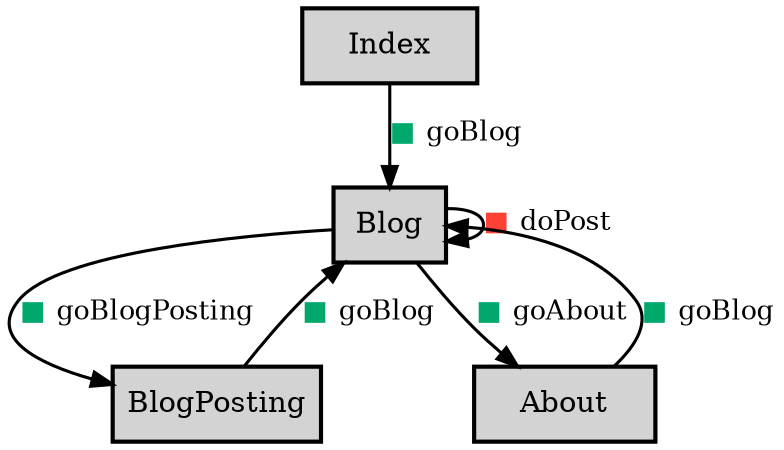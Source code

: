 digraph application_state_diagram {
  graph [
    labelloc="t";
    fontname="Helvetica"
  ];
  node [shape = box, style = "bold,filled" fillcolor="lightgray", margin="0.3,0.1"];

    Blog [margin=0.1, label="Blog", shape=box, URL="#Blog" target="_parent"]
    BlogPosting [margin=0.1, label="BlogPosting", shape=box, URL="#BlogPosting" target="_parent"]

    About -> Blog [label=<<table border="0" cellborder="0" cellspacing="0" cellpadding="0"><tr><td valign="middle" href="#goBlog" tooltip="to blog (safe)"><font color="#00A86B">■</font> goBlog</td></tr></table>> URL="#goBlog" target="_parent" fontsize=13 class="goBlog" penwidth=1.5];
    Blog -> About [label=<<table border="0" cellborder="0" cellspacing="0" cellpadding="0"><tr><td valign="middle" href="#goAbout" tooltip="to about (safe)"><font color="#00A86B">■</font> goAbout</td></tr></table>> URL="#goAbout" target="_parent" fontsize=13 class="goAbout" penwidth=1.5];
    Blog -> Blog [label=<<table border="0" cellborder="0" cellspacing="0" cellpadding="0"><tr><td valign="middle" href="#doPost" tooltip="post article (unsafe)"><font color="#FF4136">■</font> doPost</td></tr></table>> URL="#doPost" target="_parent" fontsize=13 class="doPost" penwidth=1.5];
    Blog -> BlogPosting [label=<<table border="0" cellborder="0" cellspacing="0" cellpadding="0"><tr><td valign="middle" href="#goBlogPosting" tooltip="to blog posting (safe)"><font color="#00A86B">■</font> goBlogPosting</td></tr></table>> URL="#goBlogPosting" target="_parent" fontsize=13 class="goBlogPosting" penwidth=1.5];
    BlogPosting -> Blog [label=<<table border="0" cellborder="0" cellspacing="0" cellpadding="0"><tr><td valign="middle" href="#goBlog" tooltip="to blog (safe)"><font color="#00A86B">■</font> goBlog</td></tr></table>> URL="#goBlog" target="_parent" fontsize=13 class="goBlog" penwidth=1.5];
    Index -> Blog [label=<<table border="0" cellborder="0" cellspacing="0" cellpadding="0"><tr><td valign="middle" href="#goBlog" tooltip="to blog (safe)"><font color="#00A86B">■</font> goBlog</td></tr></table>> URL="#goBlog" target="_parent" fontsize=13 class="goBlog" penwidth=1.5];

    About [label="About" URL="#About" target="_parent"]
    Blog [label="Blog" URL="#Blog" target="_parent"]
    BlogPosting [label="BlogPosting" URL="#BlogPosting" target="_parent"]
    Index [label="Index" URL="#Index" target="_parent"]

}
